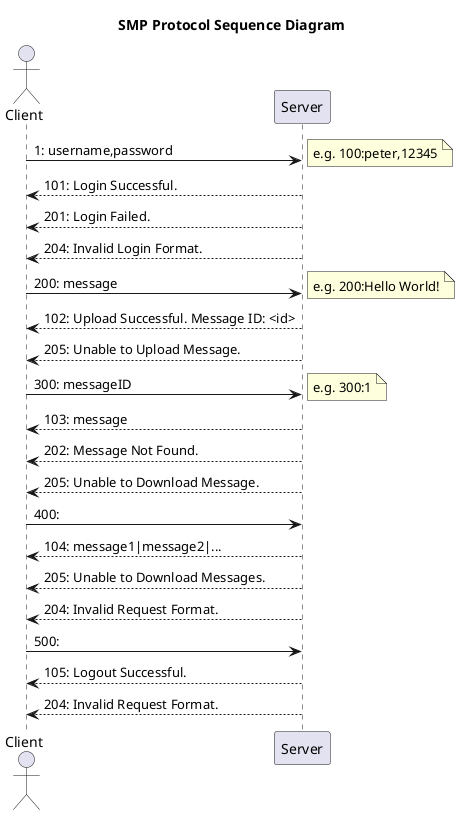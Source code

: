 @startuml
title SMP Protocol Sequence Diagram

actor Client
participant Server

Client -> Server: 1: username,password
note right: e.g. 100:peter,12345
Server --> Client: 101: Login Successful.
Server --> Client: 201: Login Failed.
Server --> Client: 204: Invalid Login Format.

Client -> Server: 200: message
note right: e.g. 200:Hello World!
Server --> Client: 102: Upload Successful. Message ID: <id>
Server --> Client: 205: Unable to Upload Message.

Client -> Server: 300: messageID
note right: e.g. 300:1
Server --> Client: 103: message
Server --> Client: 202: Message Not Found.
Server --> Client: 205: Unable to Download Message.

Client -> Server: 400:
Server --> Client: 104: message1|message2|...
Server --> Client: 205: Unable to Download Messages.
Server --> Client: 204: Invalid Request Format.

Client -> Server: 500:
Server --> Client: 105: Logout Successful.
Server --> Client: 204: Invalid Request Format.

@enduml